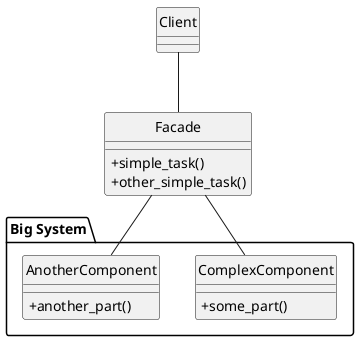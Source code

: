 @startuml
'figure 12: The Facade Pattern'
skinparam monochrome true
skinparam handwritten false
skinparam shadowing false
skinparam classAttributeIconSize 0
hide class circle
hide abstract circle

class Client {}

class Facade {
    + simple_task()
    + other_simple_task()
}

package "Big System" {

class ComplexComponent {
    + some_part()
}
class AnotherComponent {
    + another_part()
}

}

Client -- Facade

Facade -- ComplexComponent
Facade -- AnotherComponent

@enduml
